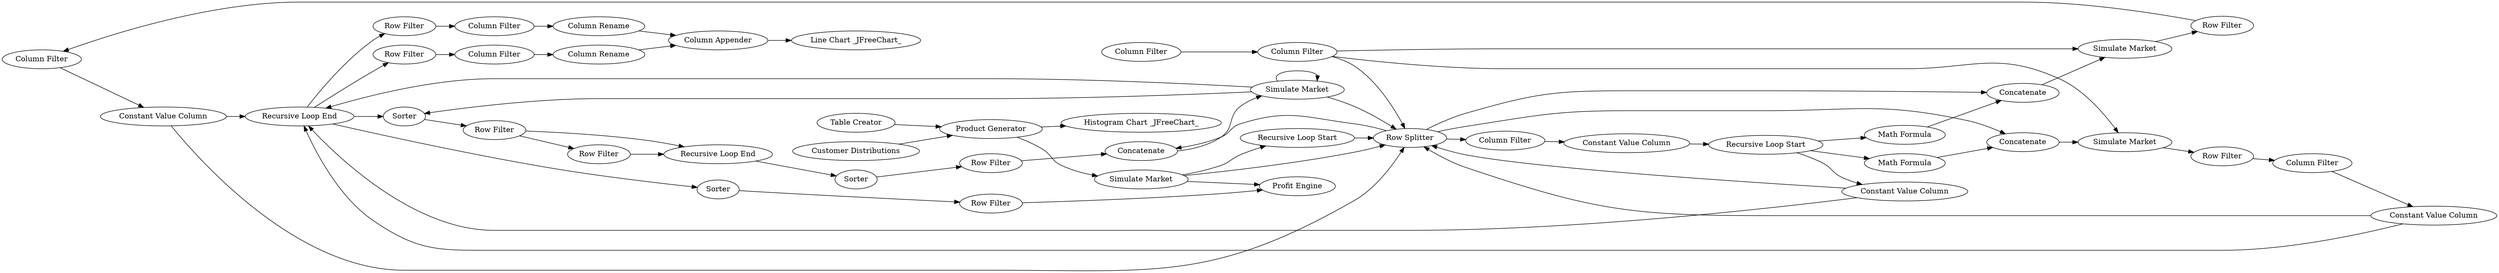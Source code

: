 digraph {
	24 -> 26
	53 -> 54
	65 -> 29
	46 -> 17
	30 -> 18
	64 -> 55
	71 -> 72
	15 -> 56
	59 -> 55
	27 -> 65
	12 -> 67
	74 -> 78
	31 -> 18
	13 -> 46
	61 -> 55
	17 -> 15
	55 -> 57
	26 -> 55
	22 -> 25
	69 -> 67
	30 -> 31
	16 -> 57
	29 -> 30
	55 -> 56
	25 -> 65
	12 -> 55
	57 -> 20
	48 -> 12
	58 -> 59
	61 -> 19
	52 -> 24
	55 -> 13
	68 -> 69
	48 -> 2
	59 -> 29
	19 -> 51
	65 -> 71
	70 -> 73
	65 -> 70
	27 -> 55
	12 -> 64
	72 -> 74
	47 -> 48
	59 -> 65
	54 -> 58
	50 -> 48
	60 -> 61
	17 -> 27
	59 -> 59
	61 -> 20
	20 -> 52
	55 -> 58
	25 -> 55
	26 -> 65
	75 -> 78
	78 -> 77
	18 -> 53
	17 -> 16
	51 -> 22
	56 -> 19
	65 -> 68
	73 -> 75
	27 [label="Constant Value Column"]
	57 [label=Concatenate]
	55 [label="Row Splitter"]
	18 [label="Recursive Loop End"]
	26 [label="Constant Value Column"]
	58 [label=Concatenate]
	74 [label="Column Rename"]
	17 [label="Recursive Loop Start"]
	19 [label="Simulate Market"]
	78 [label="Column Appender"]
	24 [label="Column Filter"]
	64 [label="Recursive Loop Start"]
	31 [label="Row Filter"]
	51 [label="Row Filter"]
	56 [label=Concatenate]
	15 [label="Math Formula"]
	25 [label="Constant Value Column"]
	54 [label="Row Filter"]
	12 [label="Simulate Market"]
	59 [label="Simulate Market"]
	75 [label="Column Rename"]
	16 [label="Math Formula"]
	48 [label="Product Generator"]
	50 [label="Customer Distributions"]
	53 [label=Sorter]
	22 [label="Column Filter"]
	68 [label=Sorter]
	67 [label="Profit Engine"]
	72 [label="Column Filter"]
	47 [label="Table Creator"]
	61 [label="Column Filter"]
	77 [label="Line Chart _JFreeChart_"]
	60 [label="Column Filter"]
	13 [label="Column Filter"]
	20 [label="Simulate Market"]
	29 [label=Sorter]
	70 [label="Row Filter"]
	65 [label="Recursive Loop End"]
	71 [label="Row Filter"]
	69 [label="Row Filter"]
	46 [label="Constant Value Column"]
	52 [label="Row Filter"]
	73 [label="Column Filter"]
	30 [label="Row Filter"]
	2 [label="Histogram Chart _JFreeChart_"]
	rankdir=LR
}
